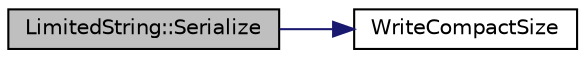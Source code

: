 digraph "LimitedString::Serialize"
{
  edge [fontname="Helvetica",fontsize="10",labelfontname="Helvetica",labelfontsize="10"];
  node [fontname="Helvetica",fontsize="10",shape=record];
  rankdir="LR";
  Node5 [label="LimitedString::Serialize",height=0.2,width=0.4,color="black", fillcolor="grey75", style="filled", fontcolor="black"];
  Node5 -> Node6 [color="midnightblue",fontsize="10",style="solid",fontname="Helvetica"];
  Node6 [label="WriteCompactSize",height=0.2,width=0.4,color="black", fillcolor="white", style="filled",URL="$serialize_8h.html#a02cf7f551f8876dcd142e7c6c8a27e3b"];
}
